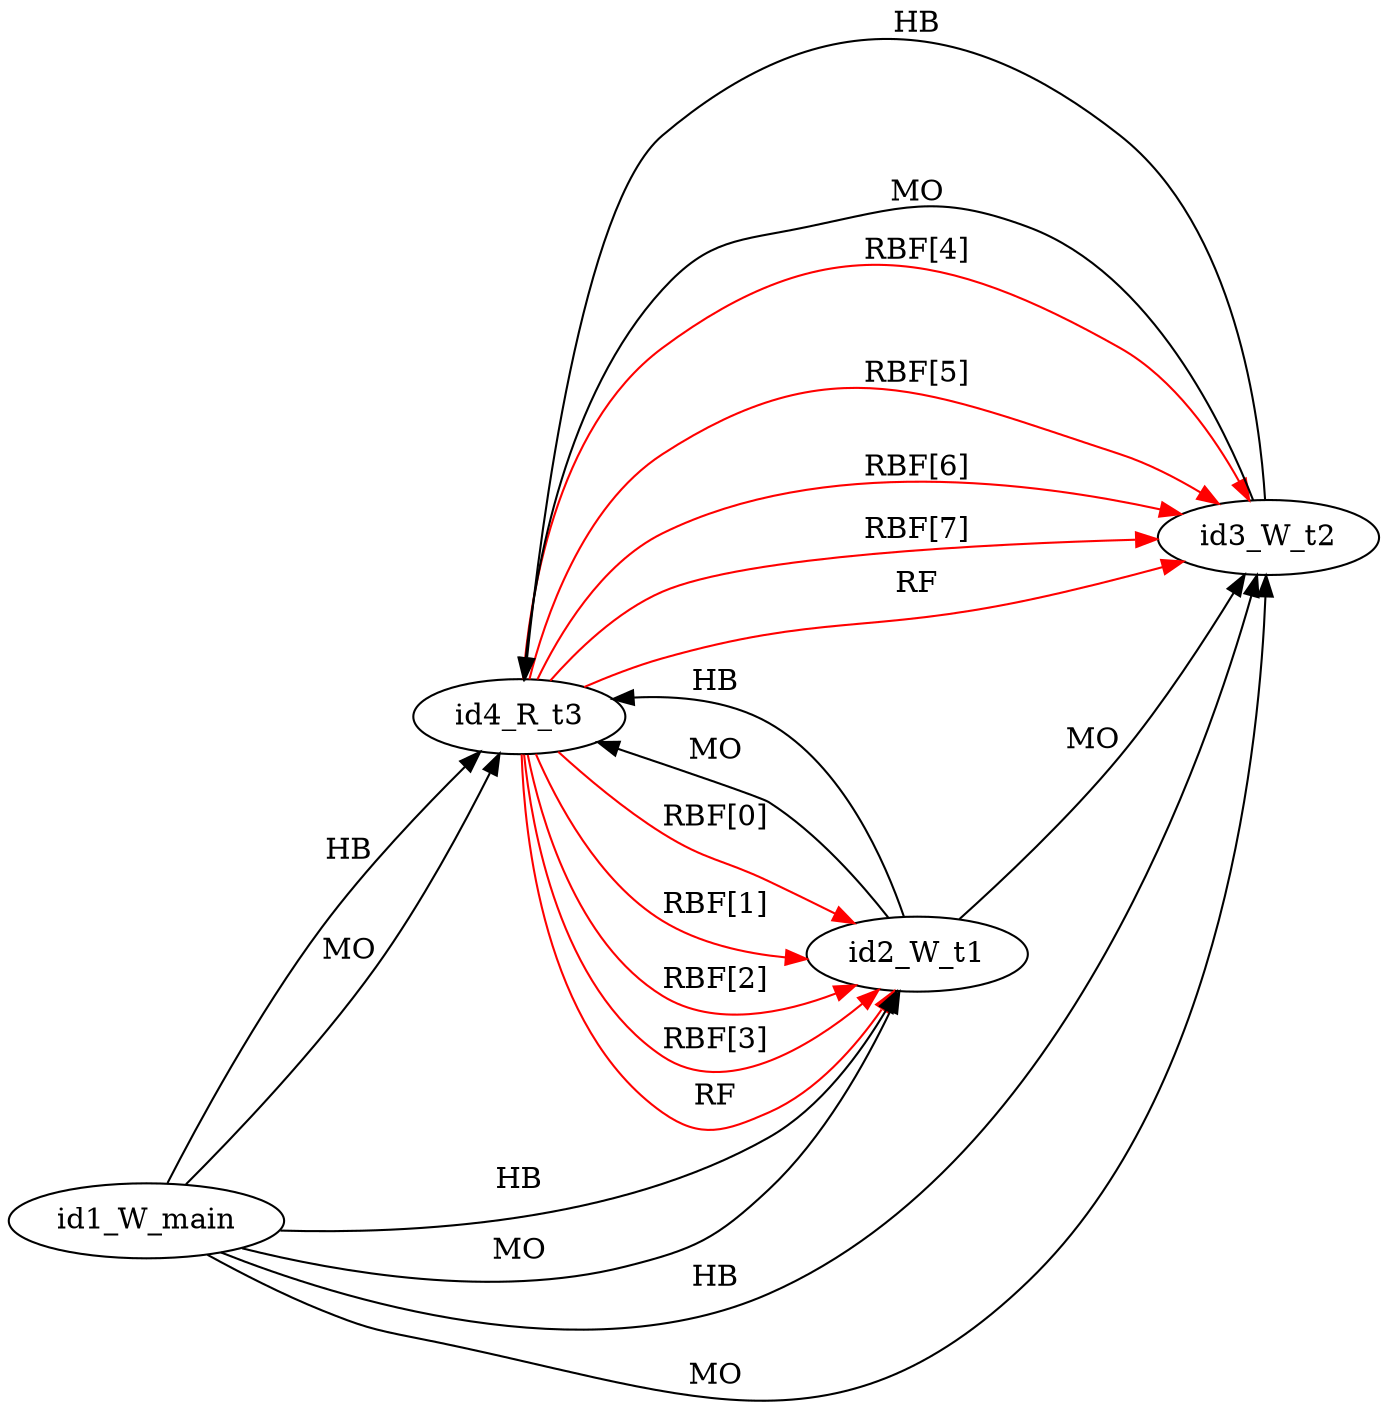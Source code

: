 digraph memory_model {
rankdir=LR;
id4_R_t3 -> id2_W_t1 [label = "RBF[0]", color="red"];
id4_R_t3 -> id2_W_t1 [label = "RBF[1]", color="red"];
id4_R_t3 -> id2_W_t1 [label = "RBF[2]", color="red"];
id4_R_t3 -> id2_W_t1 [label = "RBF[3]", color="red"];
id4_R_t3 -> id3_W_t2 [label = "RBF[4]", color="red"];
id4_R_t3 -> id3_W_t2 [label = "RBF[5]", color="red"];
id4_R_t3 -> id3_W_t2 [label = "RBF[6]", color="red"];
id4_R_t3 -> id3_W_t2 [label = "RBF[7]", color="red"];
id4_R_t3 -> id2_W_t1 [label = "RF", color="red"];
id4_R_t3 -> id3_W_t2 [label = "RF", color="red"];
id1_W_main -> id2_W_t1 [label = "HB", color="black"];
id1_W_main -> id3_W_t2 [label = "HB", color="black"];
id1_W_main -> id4_R_t3 [label = "HB", color="black"];
id2_W_t1 -> id4_R_t3 [label = "HB", color="black"];
id3_W_t2 -> id4_R_t3 [label = "HB", color="black"];
id1_W_main -> id2_W_t1 [label = "MO", color="black"];
id1_W_main -> id3_W_t2 [label = "MO", color="black"];
id1_W_main -> id4_R_t3 [label = "MO", color="black"];
id2_W_t1 -> id3_W_t2 [label = "MO", color="black"];
id2_W_t1 -> id4_R_t3 [label = "MO", color="black"];
id3_W_t2 -> id4_R_t3 [label = "MO", color="black"];
}
